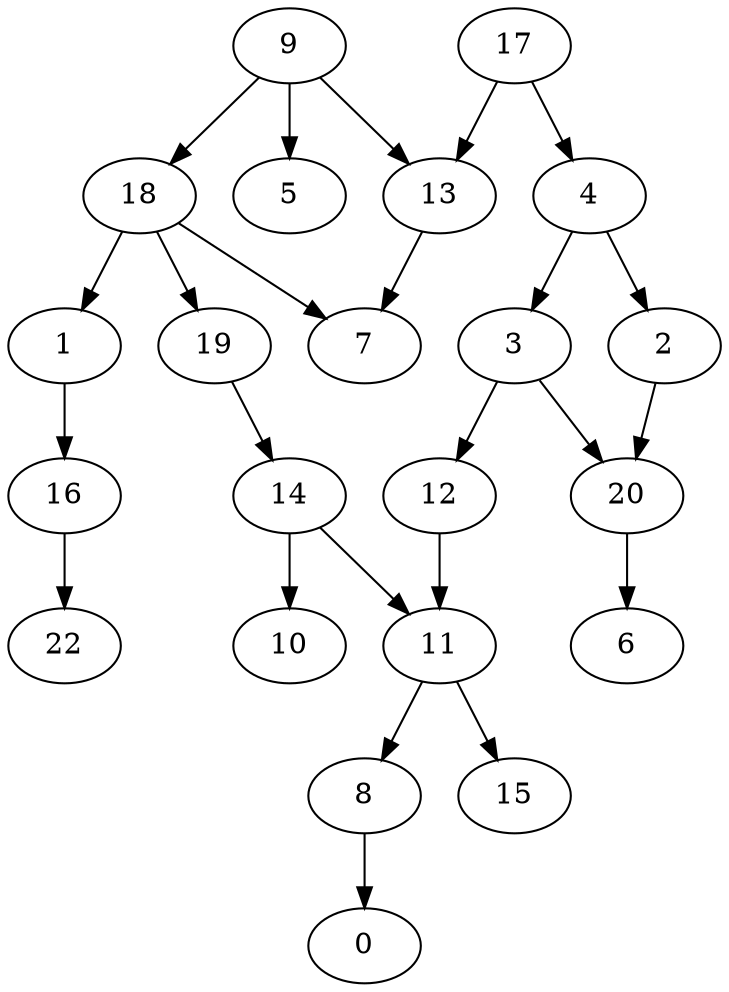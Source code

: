 digraph G {
    1;
    16;
    22;
    2;
    20;
    6;
    3;
    12;
    11;
    8;
    15;
    4;
    0;
    9;
    5;
    13;
    18;
    7;
    19;
    14;
    10;
    17;
    1 -> 16 [w=0];
    16 -> 22 [w=0];
    2 -> 20 [w=0];
    20 -> 6 [w=0];
    3 -> 20 [w=0];
    3 -> 12 [w=0];
    12 -> 11 [w=0];
    11 -> 8 [w=0];
    11 -> 15 [w=0];
    8 -> 0 [w=0];
    4 -> 2 [w=0];
    4 -> 3 [w=0];
    9 -> 5 [w=0];
    9 -> 13 [w=0];
    9 -> 18 [w=0];
    13 -> 7 [w=1];
    18 -> 1 [w=0];
    18 -> 7 [w=0];
    18 -> 19 [w=0];
    19 -> 14 [w=0];
    14 -> 11 [w=0];
    14 -> 10 [w=0];
    17 -> 4 [w=0];
    17 -> 13 [w=0];
}
